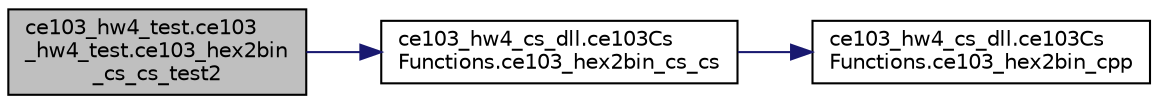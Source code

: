 digraph "ce103_hw4_test.ce103_hw4_test.ce103_hex2bin_cs_cs_test2"
{
 // INTERACTIVE_SVG=YES
 // LATEX_PDF_SIZE
  edge [fontname="Helvetica",fontsize="10",labelfontname="Helvetica",labelfontsize="10"];
  node [fontname="Helvetica",fontsize="10",shape=record];
  rankdir="LR";
  Node1 [label="ce103_hw4_test.ce103\l_hw4_test.ce103_hex2bin\l_cs_cs_test2",height=0.2,width=0.4,color="black", fillcolor="grey75", style="filled", fontcolor="black",tooltip=" "];
  Node1 -> Node2 [color="midnightblue",fontsize="10",style="solid",fontname="Helvetica"];
  Node2 [label="ce103_hw4_cs_dll.ce103Cs\lFunctions.ce103_hex2bin_cs_cs",height=0.2,width=0.4,color="black", fillcolor="white", style="filled",URL="$d9/da4/a00078.html#a7b2062aa6d44110bc166c654f49d68de",tooltip=" "];
  Node2 -> Node3 [color="midnightblue",fontsize="10",style="solid",fontname="Helvetica"];
  Node3 [label="ce103_hw4_cs_dll.ce103Cs\lFunctions.ce103_hex2bin_cpp",height=0.2,width=0.4,color="black", fillcolor="white", style="filled",URL="$d9/da4/a00078.html#a8c2fce8cc4f429e9262a97903ec799da",tooltip=" "];
}

